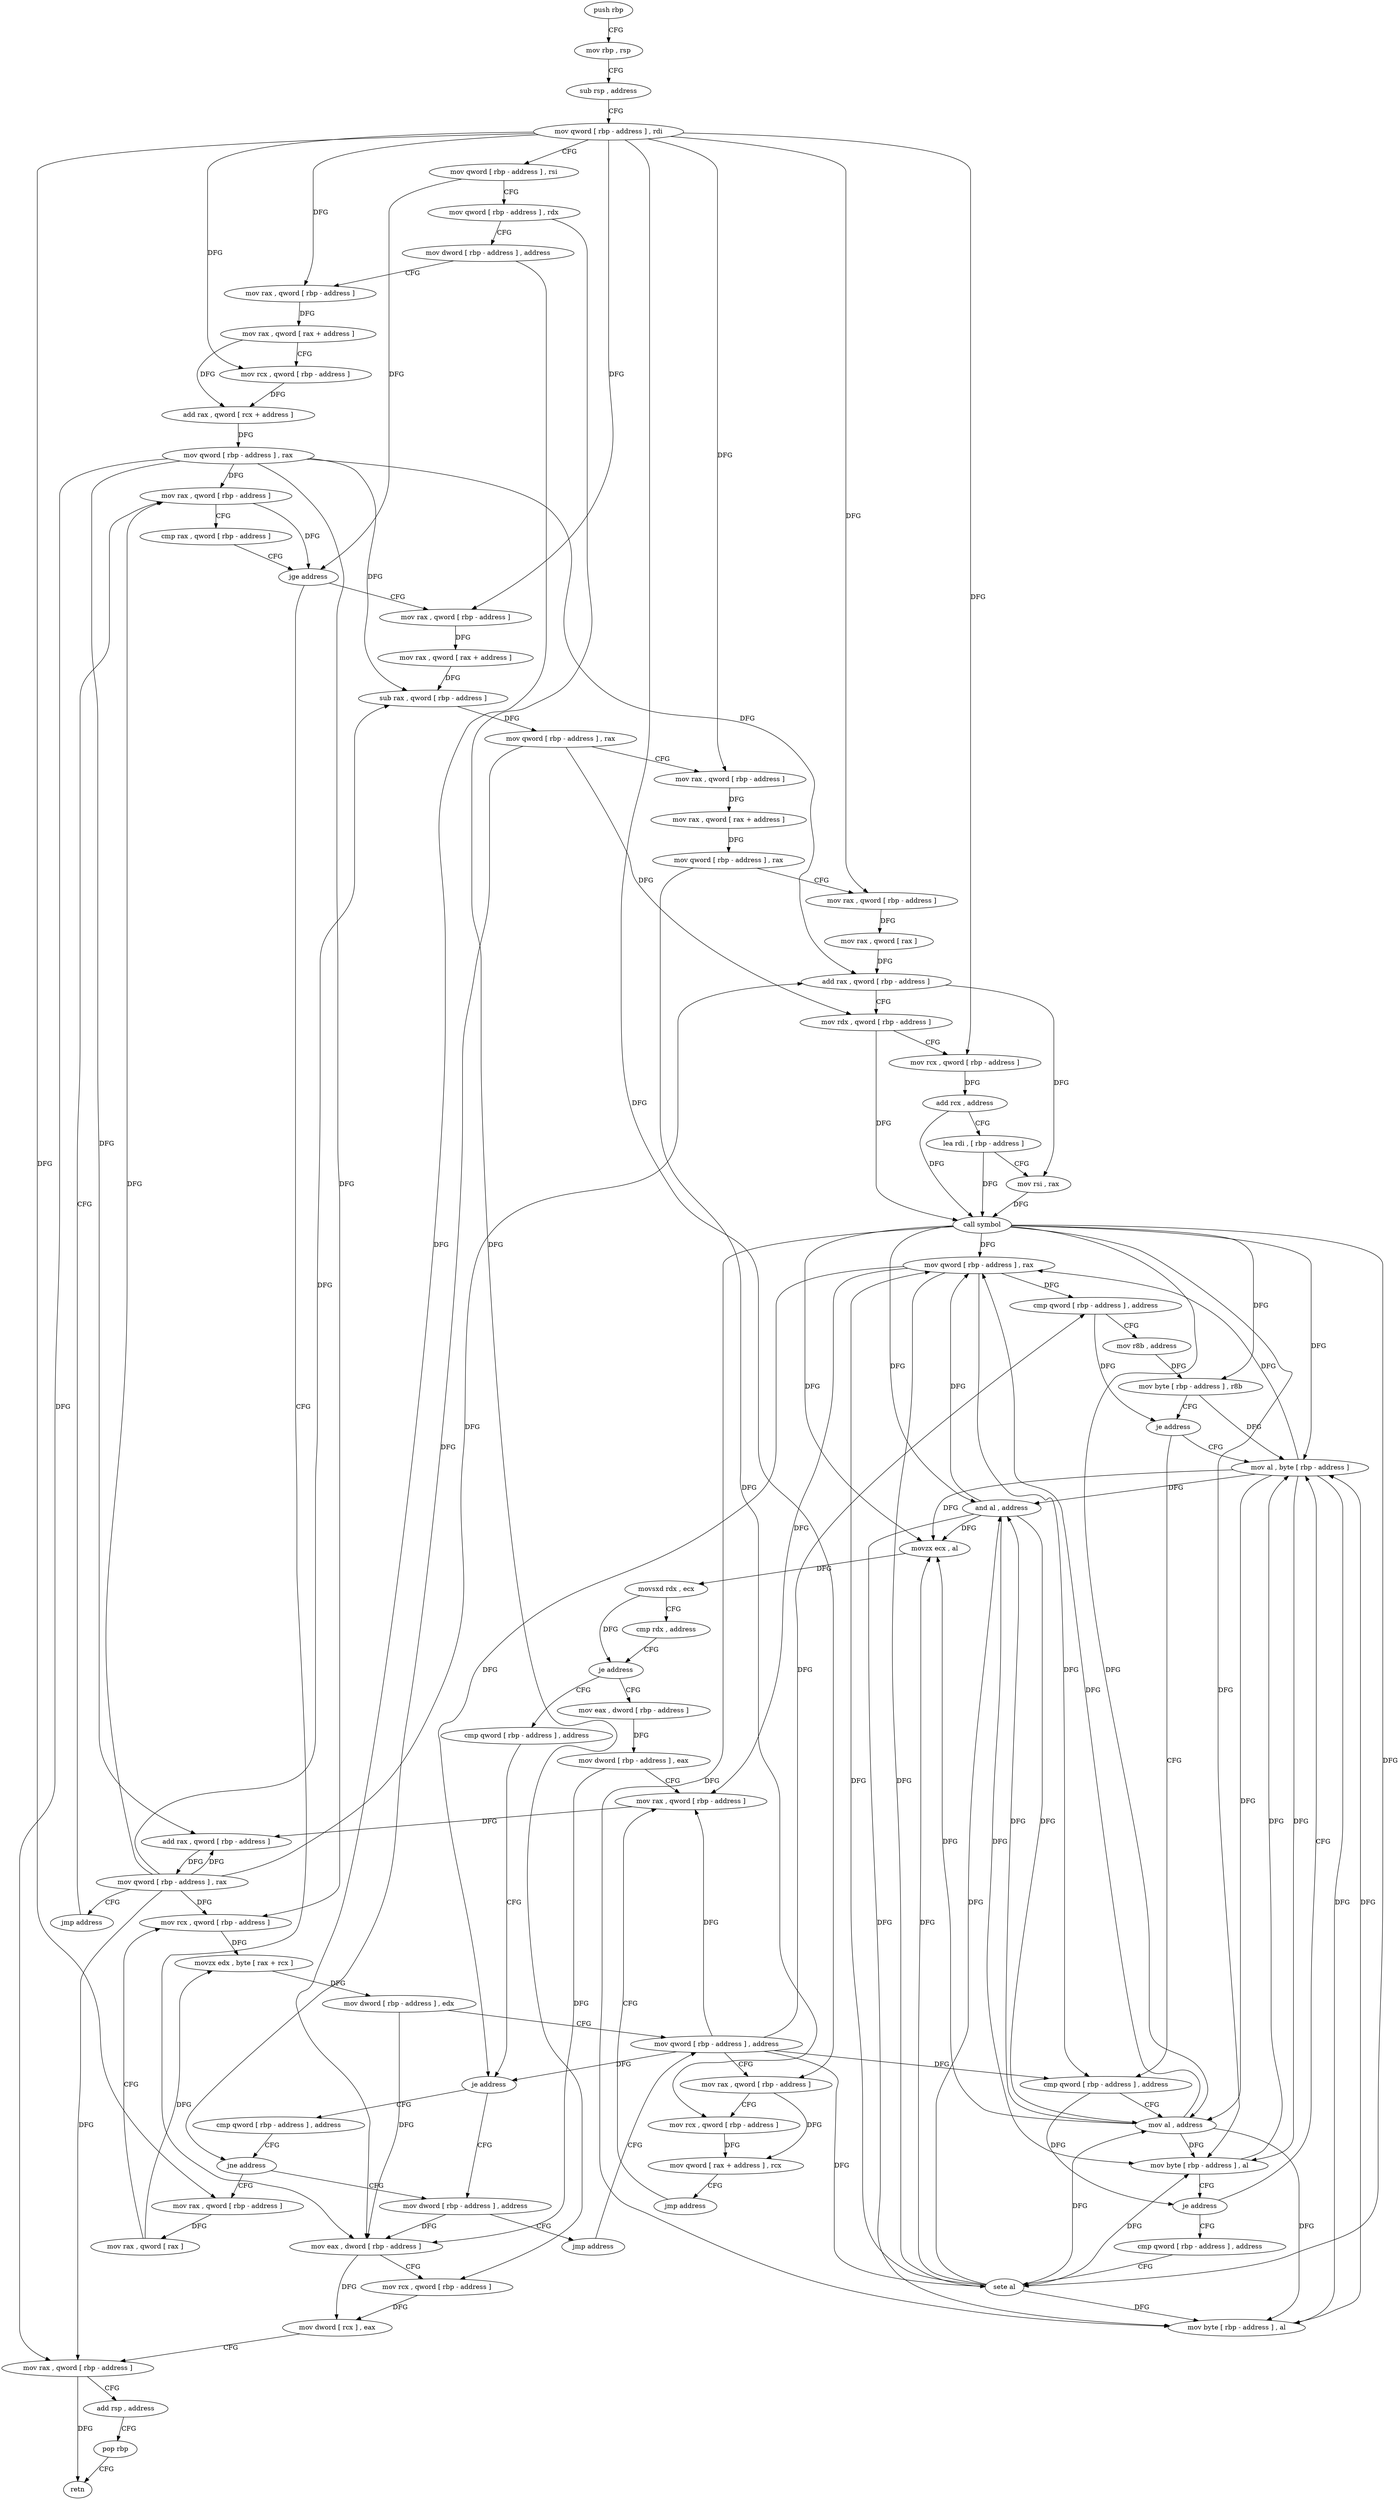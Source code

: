 digraph "func" {
"4289936" [label = "push rbp" ]
"4289937" [label = "mov rbp , rsp" ]
"4289940" [label = "sub rsp , address" ]
"4289944" [label = "mov qword [ rbp - address ] , rdi" ]
"4289948" [label = "mov qword [ rbp - address ] , rsi" ]
"4289952" [label = "mov qword [ rbp - address ] , rdx" ]
"4289956" [label = "mov dword [ rbp - address ] , address" ]
"4289963" [label = "mov rax , qword [ rbp - address ]" ]
"4289967" [label = "mov rax , qword [ rax + address ]" ]
"4289971" [label = "mov rcx , qword [ rbp - address ]" ]
"4289975" [label = "add rax , qword [ rcx + address ]" ]
"4289979" [label = "mov qword [ rbp - address ] , rax" ]
"4289983" [label = "mov rax , qword [ rbp - address ]" ]
"4290233" [label = "mov eax , dword [ rbp - address ]" ]
"4290236" [label = "mov rcx , qword [ rbp - address ]" ]
"4290240" [label = "mov dword [ rcx ] , eax" ]
"4290242" [label = "mov rax , qword [ rbp - address ]" ]
"4290246" [label = "add rsp , address" ]
"4290250" [label = "pop rbp" ]
"4290251" [label = "retn" ]
"4289997" [label = "mov rax , qword [ rbp - address ]" ]
"4290001" [label = "mov rax , qword [ rax + address ]" ]
"4290005" [label = "sub rax , qword [ rbp - address ]" ]
"4290009" [label = "mov qword [ rbp - address ] , rax" ]
"4290013" [label = "mov rax , qword [ rbp - address ]" ]
"4290017" [label = "mov rax , qword [ rax + address ]" ]
"4290021" [label = "mov qword [ rbp - address ] , rax" ]
"4290025" [label = "mov rax , qword [ rbp - address ]" ]
"4290029" [label = "mov rax , qword [ rax ]" ]
"4290032" [label = "add rax , qword [ rbp - address ]" ]
"4290036" [label = "mov rdx , qword [ rbp - address ]" ]
"4290040" [label = "mov rcx , qword [ rbp - address ]" ]
"4290044" [label = "add rcx , address" ]
"4290051" [label = "lea rdi , [ rbp - address ]" ]
"4290055" [label = "mov rsi , rax" ]
"4290058" [label = "call symbol" ]
"4290063" [label = "mov qword [ rbp - address ] , rax" ]
"4290067" [label = "cmp qword [ rbp - address ] , address" ]
"4290072" [label = "mov r8b , address" ]
"4290075" [label = "mov byte [ rbp - address ] , r8b" ]
"4290079" [label = "je address" ]
"4290112" [label = "mov al , byte [ rbp - address ]" ]
"4290085" [label = "cmp qword [ rbp - address ] , address" ]
"4290115" [label = "and al , address" ]
"4290117" [label = "movzx ecx , al" ]
"4290120" [label = "movsxd rdx , ecx" ]
"4290123" [label = "cmp rdx , address" ]
"4290127" [label = "je address" ]
"4290210" [label = "mov eax , dword [ rbp - address ]" ]
"4290133" [label = "cmp qword [ rbp - address ] , address" ]
"4290090" [label = "mov al , address" ]
"4290092" [label = "mov byte [ rbp - address ] , al" ]
"4290095" [label = "je address" ]
"4290101" [label = "cmp qword [ rbp - address ] , address" ]
"4290213" [label = "mov dword [ rbp - address ] , eax" ]
"4290216" [label = "mov rax , qword [ rbp - address ]" ]
"4290138" [label = "je address" ]
"4290155" [label = "mov dword [ rbp - address ] , address" ]
"4290144" [label = "cmp qword [ rbp - address ] , address" ]
"4290106" [label = "sete al" ]
"4290109" [label = "mov byte [ rbp - address ] , al" ]
"4289987" [label = "cmp rax , qword [ rbp - address ]" ]
"4289991" [label = "jge address" ]
"4290162" [label = "jmp address" ]
"4290185" [label = "mov qword [ rbp - address ] , address" ]
"4290149" [label = "jne address" ]
"4290167" [label = "mov rax , qword [ rbp - address ]" ]
"4290193" [label = "mov rax , qword [ rbp - address ]" ]
"4290197" [label = "mov rcx , qword [ rbp - address ]" ]
"4290201" [label = "mov qword [ rax + address ] , rcx" ]
"4290205" [label = "jmp address" ]
"4290171" [label = "mov rax , qword [ rax ]" ]
"4290174" [label = "mov rcx , qword [ rbp - address ]" ]
"4290178" [label = "movzx edx , byte [ rax + rcx ]" ]
"4290182" [label = "mov dword [ rbp - address ] , edx" ]
"4290220" [label = "add rax , qword [ rbp - address ]" ]
"4290224" [label = "mov qword [ rbp - address ] , rax" ]
"4290228" [label = "jmp address" ]
"4289936" -> "4289937" [ label = "CFG" ]
"4289937" -> "4289940" [ label = "CFG" ]
"4289940" -> "4289944" [ label = "CFG" ]
"4289944" -> "4289948" [ label = "CFG" ]
"4289944" -> "4289963" [ label = "DFG" ]
"4289944" -> "4289971" [ label = "DFG" ]
"4289944" -> "4289997" [ label = "DFG" ]
"4289944" -> "4290013" [ label = "DFG" ]
"4289944" -> "4290025" [ label = "DFG" ]
"4289944" -> "4290040" [ label = "DFG" ]
"4289944" -> "4290193" [ label = "DFG" ]
"4289944" -> "4290167" [ label = "DFG" ]
"4289948" -> "4289952" [ label = "CFG" ]
"4289948" -> "4289991" [ label = "DFG" ]
"4289952" -> "4289956" [ label = "CFG" ]
"4289952" -> "4290236" [ label = "DFG" ]
"4289956" -> "4289963" [ label = "CFG" ]
"4289956" -> "4290233" [ label = "DFG" ]
"4289963" -> "4289967" [ label = "DFG" ]
"4289967" -> "4289971" [ label = "CFG" ]
"4289967" -> "4289975" [ label = "DFG" ]
"4289971" -> "4289975" [ label = "DFG" ]
"4289975" -> "4289979" [ label = "DFG" ]
"4289979" -> "4289983" [ label = "DFG" ]
"4289979" -> "4290242" [ label = "DFG" ]
"4289979" -> "4290005" [ label = "DFG" ]
"4289979" -> "4290032" [ label = "DFG" ]
"4289979" -> "4290220" [ label = "DFG" ]
"4289979" -> "4290174" [ label = "DFG" ]
"4289983" -> "4289987" [ label = "CFG" ]
"4289983" -> "4289991" [ label = "DFG" ]
"4290233" -> "4290236" [ label = "CFG" ]
"4290233" -> "4290240" [ label = "DFG" ]
"4290236" -> "4290240" [ label = "DFG" ]
"4290240" -> "4290242" [ label = "CFG" ]
"4290242" -> "4290246" [ label = "CFG" ]
"4290242" -> "4290251" [ label = "DFG" ]
"4290246" -> "4290250" [ label = "CFG" ]
"4290250" -> "4290251" [ label = "CFG" ]
"4289997" -> "4290001" [ label = "DFG" ]
"4290001" -> "4290005" [ label = "DFG" ]
"4290005" -> "4290009" [ label = "DFG" ]
"4290009" -> "4290013" [ label = "CFG" ]
"4290009" -> "4290036" [ label = "DFG" ]
"4290009" -> "4290149" [ label = "DFG" ]
"4290013" -> "4290017" [ label = "DFG" ]
"4290017" -> "4290021" [ label = "DFG" ]
"4290021" -> "4290025" [ label = "CFG" ]
"4290021" -> "4290197" [ label = "DFG" ]
"4290025" -> "4290029" [ label = "DFG" ]
"4290029" -> "4290032" [ label = "DFG" ]
"4290032" -> "4290036" [ label = "CFG" ]
"4290032" -> "4290055" [ label = "DFG" ]
"4290036" -> "4290040" [ label = "CFG" ]
"4290036" -> "4290058" [ label = "DFG" ]
"4290040" -> "4290044" [ label = "DFG" ]
"4290044" -> "4290051" [ label = "CFG" ]
"4290044" -> "4290058" [ label = "DFG" ]
"4290051" -> "4290055" [ label = "CFG" ]
"4290051" -> "4290058" [ label = "DFG" ]
"4290055" -> "4290058" [ label = "DFG" ]
"4290058" -> "4290063" [ label = "DFG" ]
"4290058" -> "4290112" [ label = "DFG" ]
"4290058" -> "4290115" [ label = "DFG" ]
"4290058" -> "4290117" [ label = "DFG" ]
"4290058" -> "4290090" [ label = "DFG" ]
"4290058" -> "4290092" [ label = "DFG" ]
"4290058" -> "4290106" [ label = "DFG" ]
"4290058" -> "4290109" [ label = "DFG" ]
"4290058" -> "4290075" [ label = "DFG" ]
"4290063" -> "4290067" [ label = "DFG" ]
"4290063" -> "4290085" [ label = "DFG" ]
"4290063" -> "4290138" [ label = "DFG" ]
"4290063" -> "4290106" [ label = "DFG" ]
"4290063" -> "4290216" [ label = "DFG" ]
"4290067" -> "4290072" [ label = "CFG" ]
"4290067" -> "4290079" [ label = "DFG" ]
"4290072" -> "4290075" [ label = "DFG" ]
"4290075" -> "4290079" [ label = "CFG" ]
"4290075" -> "4290112" [ label = "DFG" ]
"4290079" -> "4290112" [ label = "CFG" ]
"4290079" -> "4290085" [ label = "CFG" ]
"4290112" -> "4290115" [ label = "DFG" ]
"4290112" -> "4290063" [ label = "DFG" ]
"4290112" -> "4290117" [ label = "DFG" ]
"4290112" -> "4290090" [ label = "DFG" ]
"4290112" -> "4290092" [ label = "DFG" ]
"4290112" -> "4290109" [ label = "DFG" ]
"4290085" -> "4290090" [ label = "CFG" ]
"4290085" -> "4290095" [ label = "DFG" ]
"4290115" -> "4290117" [ label = "DFG" ]
"4290115" -> "4290063" [ label = "DFG" ]
"4290115" -> "4290090" [ label = "DFG" ]
"4290115" -> "4290092" [ label = "DFG" ]
"4290115" -> "4290109" [ label = "DFG" ]
"4290117" -> "4290120" [ label = "DFG" ]
"4290120" -> "4290123" [ label = "CFG" ]
"4290120" -> "4290127" [ label = "DFG" ]
"4290123" -> "4290127" [ label = "CFG" ]
"4290127" -> "4290210" [ label = "CFG" ]
"4290127" -> "4290133" [ label = "CFG" ]
"4290210" -> "4290213" [ label = "DFG" ]
"4290133" -> "4290138" [ label = "CFG" ]
"4290090" -> "4290092" [ label = "DFG" ]
"4290090" -> "4290063" [ label = "DFG" ]
"4290090" -> "4290115" [ label = "DFG" ]
"4290090" -> "4290117" [ label = "DFG" ]
"4290090" -> "4290109" [ label = "DFG" ]
"4290092" -> "4290095" [ label = "CFG" ]
"4290092" -> "4290112" [ label = "DFG" ]
"4290095" -> "4290112" [ label = "CFG" ]
"4290095" -> "4290101" [ label = "CFG" ]
"4290101" -> "4290106" [ label = "CFG" ]
"4290213" -> "4290216" [ label = "CFG" ]
"4290213" -> "4290233" [ label = "DFG" ]
"4290216" -> "4290220" [ label = "DFG" ]
"4290138" -> "4290155" [ label = "CFG" ]
"4290138" -> "4290144" [ label = "CFG" ]
"4290155" -> "4290162" [ label = "CFG" ]
"4290155" -> "4290233" [ label = "DFG" ]
"4290144" -> "4290149" [ label = "CFG" ]
"4290106" -> "4290109" [ label = "DFG" ]
"4290106" -> "4290063" [ label = "DFG" ]
"4290106" -> "4290115" [ label = "DFG" ]
"4290106" -> "4290117" [ label = "DFG" ]
"4290106" -> "4290090" [ label = "DFG" ]
"4290106" -> "4290092" [ label = "DFG" ]
"4290109" -> "4290112" [ label = "DFG" ]
"4289987" -> "4289991" [ label = "CFG" ]
"4289991" -> "4290233" [ label = "CFG" ]
"4289991" -> "4289997" [ label = "CFG" ]
"4290162" -> "4290185" [ label = "CFG" ]
"4290185" -> "4290193" [ label = "CFG" ]
"4290185" -> "4290067" [ label = "DFG" ]
"4290185" -> "4290085" [ label = "DFG" ]
"4290185" -> "4290138" [ label = "DFG" ]
"4290185" -> "4290106" [ label = "DFG" ]
"4290185" -> "4290216" [ label = "DFG" ]
"4290149" -> "4290167" [ label = "CFG" ]
"4290149" -> "4290155" [ label = "CFG" ]
"4290167" -> "4290171" [ label = "DFG" ]
"4290193" -> "4290197" [ label = "CFG" ]
"4290193" -> "4290201" [ label = "DFG" ]
"4290197" -> "4290201" [ label = "DFG" ]
"4290201" -> "4290205" [ label = "CFG" ]
"4290205" -> "4290216" [ label = "CFG" ]
"4290171" -> "4290174" [ label = "CFG" ]
"4290171" -> "4290178" [ label = "DFG" ]
"4290174" -> "4290178" [ label = "DFG" ]
"4290178" -> "4290182" [ label = "DFG" ]
"4290182" -> "4290185" [ label = "CFG" ]
"4290182" -> "4290233" [ label = "DFG" ]
"4290220" -> "4290224" [ label = "DFG" ]
"4290224" -> "4290228" [ label = "CFG" ]
"4290224" -> "4289983" [ label = "DFG" ]
"4290224" -> "4290242" [ label = "DFG" ]
"4290224" -> "4290005" [ label = "DFG" ]
"4290224" -> "4290032" [ label = "DFG" ]
"4290224" -> "4290220" [ label = "DFG" ]
"4290224" -> "4290174" [ label = "DFG" ]
"4290228" -> "4289983" [ label = "CFG" ]
}
